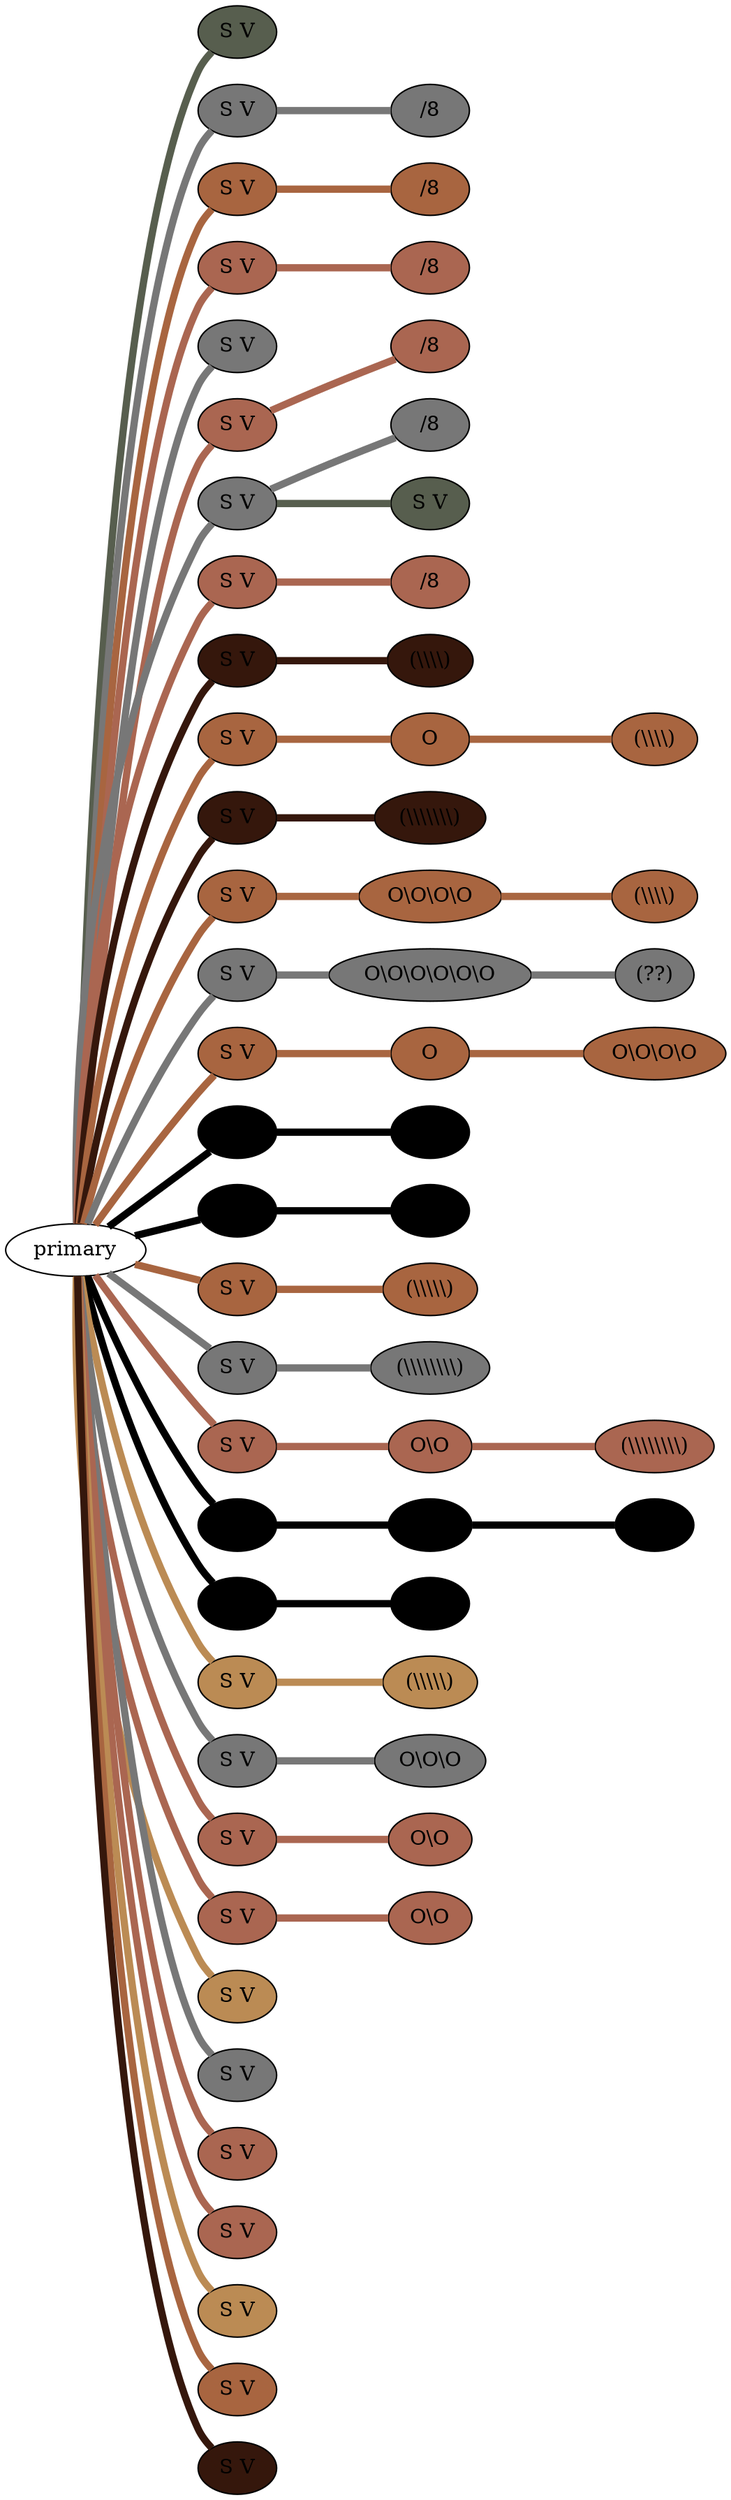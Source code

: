 graph {
 graph [rankdir=LR]
"1" [qtype="pendant_node", pendant_colors="#575E4E,#A86540,#673923", pendant_ply="S", pendant_attach="V", pendant_length="42", label="S V", style=filled, fillcolor="#575E4E"]
"primary" -- "1" [qtype="pendant_link",penwidth=5,color="#575E4E"]
"2" [qtype="pendant_node", pendant_colors="#777777", pendant_ply="S", pendant_attach="V", pendant_length="51", label="S V", style=filled, fillcolor="#777777"]
"primary" -- "2" [qtype="pendant_link",penwidth=5,color="#777777"]
"2:0" [qtype="knot_node", knot_value="1", knot_type="E", knot_position="15.0", knot_spin="S", label="/8", style=filled, fillcolor="#777777"]
"2" -- "2:0" [qtype="knot_link",penwidth=5,color="#777777"]
"3" [qtype="pendant_node", pendant_colors="#A86540", pendant_ply="S", pendant_attach="V", pendant_length="29", label="S V", style=filled, fillcolor="#A86540"]
"primary" -- "3" [qtype="pendant_link",penwidth=5,color="#A86540"]
"3:0" [qtype="knot_node", knot_value="1", knot_type="E", knot_position="14.0", knot_spin="S", label="/8", style=filled, fillcolor="#A86540"]
"3" -- "3:0" [qtype="knot_link",penwidth=5,color="#A86540"]
"4" [qtype="pendant_node", pendant_colors="#AA6651", pendant_ply="S", pendant_attach="V", pendant_length="39", label="S V", style=filled, fillcolor="#AA6651"]
"primary" -- "4" [qtype="pendant_link",penwidth=5,color="#AA6651"]
"4:0" [qtype="knot_node", knot_value="1", knot_type="E", knot_position="13.5", knot_spin="S", label="/8", style=filled, fillcolor="#AA6651"]
"4" -- "4:0" [qtype="knot_link",penwidth=5,color="#AA6651"]
"5" [qtype="pendant_node", pendant_colors="#777777", pendant_ply="S", pendant_attach="V", pendant_length="49", label="S V", style=filled, fillcolor="#777777"]
"primary" -- "5" [qtype="pendant_link",penwidth=5,color="#777777"]
"6" [qtype="pendant_node", pendant_colors="#AA6651", pendant_ply="S", pendant_attach="V", pendant_length="30", label="S V", style=filled, fillcolor="#AA6651"]
"primary" -- "6" [qtype="pendant_link",penwidth=5,color="#AA6651"]
"6:0" [qtype="knot_node", knot_value="1", knot_type="E", knot_position="14.5", knot_spin="S", label="/8", style=filled, fillcolor="#AA6651"]
"6" -- "6:0" [qtype="knot_link",penwidth=5,color="#AA6651"]
"7" [qtype="pendant_node", pendant_colors="#777777", pendant_ply="S", pendant_attach="V", pendant_length="49", label="S V", style=filled, fillcolor="#777777"]
"primary" -- "7" [qtype="pendant_link",penwidth=5,color="#777777"]
"7:0" [qtype="knot_node", knot_value="1", knot_type="E", knot_position="13.5", knot_spin="S", label="/8", style=filled, fillcolor="#777777"]
"7" -- "7:0" [qtype="knot_link",penwidth=5,color="#777777"]
"7s1" [qtype="pendant_node", pendant_colors="#575E4E", pendant_ply="S", pendant_attach="V", pendant_length="20", label="S V", style=filled, fillcolor="#575E4E"]
"7" -- "7s1" [qtype="pendant_link",penwidth=5,color="#575E4E"]
"8" [qtype="pendant_node", pendant_colors="#AA6651,#777777", pendant_ply="S", pendant_attach="V", pendant_length="29", label="S V", style=filled, fillcolor="#AA6651"]
"primary" -- "8" [qtype="pendant_link",penwidth=5,color="#AA6651"]
"8:0" [qtype="knot_node", knot_value="1", knot_type="E", knot_position="12.0", knot_spin="S", label="/8", style=filled, fillcolor="#AA6651"]
"8" -- "8:0" [qtype="knot_link",penwidth=5,color="#AA6651"]
"9" [qtype="pendant_node", pendant_colors="#35170C", pendant_ply="S", pendant_attach="V", pendant_length="50", label="S V", style=filled, fillcolor="#35170C"]
"primary" -- "9" [qtype="pendant_link",penwidth=5,color="#35170C"]
"9:0" [qtype="knot_node", knot_value="4", knot_type="L", knot_position="12.0", knot_spin="Z", label="(\\\\\\\\)", style=filled, fillcolor="#35170C"]
"9" -- "9:0" [qtype="knot_link",penwidth=5,color="#35170C"]
"10" [qtype="pendant_node", pendant_colors="#A86540,#777777", pendant_ply="S", pendant_attach="V", pendant_length="45", label="S V", style=filled, fillcolor="#A86540"]
"primary" -- "10" [qtype="pendant_link",penwidth=5,color="#A86540"]
"10:0" [qtype="knot_node", knot_value="1", knot_type="S", knot_position="8.5", knot_spin="Z", label="O", style=filled, fillcolor="#A86540"]
"10" -- "10:0" [qtype="knot_link",penwidth=5,color="#A86540"]
"10:1" [qtype="knot_node", knot_value="4", knot_type="L", knot_position="13.5", knot_spin="Z", label="(\\\\\\\\)", style=filled, fillcolor="#A86540"]
"10:0" -- "10:1" [qtype="knot_link",penwidth=5,color="#A86540"]
"11" [qtype="pendant_node", pendant_colors="#35170C,#777777", pendant_ply="S", pendant_attach="V", pendant_length="39", label="S V", style=filled, fillcolor="#35170C"]
"primary" -- "11" [qtype="pendant_link",penwidth=5,color="#35170C"]
"11:0" [qtype="knot_node", knot_value="7", knot_type="L", knot_position="14.0", knot_spin="Z", label="(\\\\\\\\\\\\\\)", style=filled, fillcolor="#35170C"]
"11" -- "11:0" [qtype="knot_link",penwidth=5,color="#35170C"]
"12" [qtype="pendant_node", pendant_colors="#A86540", pendant_ply="S", pendant_attach="V", pendant_length="47", label="S V", style=filled, fillcolor="#A86540"]
"primary" -- "12" [qtype="pendant_link",penwidth=5,color="#A86540"]
"12:0" [qtype="knot_node", knot_value="4", knot_type="S", knot_position="6.0", knot_spin="Z", label="O\\O\\O\\O", style=filled, fillcolor="#A86540"]
"12" -- "12:0" [qtype="knot_link",penwidth=5,color="#A86540"]
"12:1" [qtype="knot_node", knot_value="4", knot_type="L", knot_position="14.0", knot_spin="Z", label="(\\\\\\\\)", style=filled, fillcolor="#A86540"]
"12:0" -- "12:1" [qtype="knot_link",penwidth=5,color="#A86540"]
"13" [qtype="pendant_node", pendant_colors="#777777", pendant_ply="S", pendant_attach="V", pendant_length="38", label="S V", style=filled, fillcolor="#777777"]
"primary" -- "13" [qtype="pendant_link",penwidth=5,color="#777777"]
"13:0" [qtype="knot_node", knot_value="6", knot_type="S", knot_position="5.5", knot_spin="Z", label="O\\O\\O\\O\\O\\O", style=filled, fillcolor="#777777"]
"13" -- "13:0" [qtype="knot_link",penwidth=5,color="#777777"]
"13:1" [qtype="knot_node", knot_value="2", knot_type="L", knot_position="14.5", knot_spin="ZS", label="(??)", style=filled, fillcolor="#777777"]
"13:0" -- "13:1" [qtype="knot_link",penwidth=5,color="#777777"]
"14" [qtype="pendant_node", pendant_colors="#A86540", pendant_ply="S", pendant_attach="V", pendant_length="35", label="S V", style=filled, fillcolor="#A86540"]
"primary" -- "14" [qtype="pendant_link",penwidth=5,color="#A86540"]
"14:0" [qtype="knot_node", knot_value="1", knot_type="S", knot_position="2.5", knot_spin="Z", label="O", style=filled, fillcolor="#A86540"]
"14" -- "14:0" [qtype="knot_link",penwidth=5,color="#A86540"]
"14:1" [qtype="knot_node", knot_value="4", knot_type="S", knot_position="5.0", knot_spin="Z", label="O\\O\\O\\O", style=filled, fillcolor="#A86540"]
"14:0" -- "14:1" [qtype="knot_link",penwidth=5,color="#A86540"]
"15" [qtype="pendant_node", pendant_colors="#000000", pendant_ply="S", pendant_attach="V", pendant_length="42", label="S V", style=filled, fillcolor="#000000"]
"primary" -- "15" [qtype="pendant_link",penwidth=5,color="#000000"]
"15:0" [qtype="knot_node", knot_value="1", knot_type="S", knot_position="2.5", knot_spin="Z", label="O", style=filled, fillcolor="#000000"]
"15" -- "15:0" [qtype="knot_link",penwidth=5,color="#000000"]
"16" [qtype="pendant_node", pendant_colors="#000000,#777777", pendant_ply="S", pendant_attach="V", pendant_length="36", label="S V", style=filled, fillcolor="#000000"]
"primary" -- "16" [qtype="pendant_link",penwidth=5,color="#000000"]
"16:0" [qtype="knot_node", knot_value="1", knot_type="E", knot_position="12.5", knot_spin="S", label="/8", style=filled, fillcolor="#000000"]
"16" -- "16:0" [qtype="knot_link",penwidth=5,color="#000000"]
"17" [qtype="pendant_node", pendant_colors="#A86540", pendant_ply="S", pendant_attach="V", pendant_length="41", label="S V", style=filled, fillcolor="#A86540"]
"primary" -- "17" [qtype="pendant_link",penwidth=5,color="#A86540"]
"17:0" [qtype="knot_node", knot_value="5", knot_type="L", knot_position="13.5", knot_spin="Z", label="(\\\\\\\\\\)", style=filled, fillcolor="#A86540"]
"17" -- "17:0" [qtype="knot_link",penwidth=5,color="#A86540"]
"18" [qtype="pendant_node", pendant_colors="#777777", pendant_ply="S", pendant_attach="V", pendant_length="50", label="S V", style=filled, fillcolor="#777777"]
"primary" -- "18" [qtype="pendant_link",penwidth=5,color="#777777"]
"18:0" [qtype="knot_node", knot_value="8", knot_type="L", knot_position="13.0", knot_spin="Z", label="(\\\\\\\\\\\\\\\\)", style=filled, fillcolor="#777777"]
"18" -- "18:0" [qtype="knot_link",penwidth=5,color="#777777"]
"19" [qtype="pendant_node", pendant_colors="#AA6651,#A86540", pendant_ply="S", pendant_attach="V", pendant_length="44", label="S V", style=filled, fillcolor="#AA6651"]
"primary" -- "19" [qtype="pendant_link",penwidth=5,color="#AA6651"]
"19:0" [qtype="knot_node", knot_value="2", knot_type="S", knot_position="9.0", knot_spin="Z", label="O\\O", style=filled, fillcolor="#AA6651"]
"19" -- "19:0" [qtype="knot_link",penwidth=5,color="#AA6651"]
"19:1" [qtype="knot_node", knot_value="8", knot_type="L", knot_position="13.5", knot_spin="Z", label="(\\\\\\\\\\\\\\\\)", style=filled, fillcolor="#AA6651"]
"19:0" -- "19:1" [qtype="knot_link",penwidth=5,color="#AA6651"]
"20" [qtype="pendant_node", pendant_colors="#000000", pendant_ply="S", pendant_attach="V", pendant_length="40", label="S V", style=filled, fillcolor="#000000"]
"primary" -- "20" [qtype="pendant_link",penwidth=5,color="#000000"]
"20:0" [qtype="knot_node", knot_value="2", knot_type="S", knot_position="8.5", knot_spin="Z", label="O\\O", style=filled, fillcolor="#000000"]
"20" -- "20:0" [qtype="knot_link",penwidth=5,color="#000000"]
"20:1" [qtype="knot_node", knot_value="2", knot_type="L", knot_position="13.0", knot_spin="Z", label="(\\\\)", style=filled, fillcolor="#000000"]
"20:0" -- "20:1" [qtype="knot_link",penwidth=5,color="#000000"]
"21" [qtype="pendant_node", pendant_colors="#000000,#777777", pendant_ply="S", pendant_attach="V", pendant_length="37", label="S V", style=filled, fillcolor="#000000"]
"primary" -- "21" [qtype="pendant_link",penwidth=5,color="#000000"]
"21:0" [qtype="knot_node", knot_value="2", knot_type="L", knot_position="12.5", knot_spin="Z", label="(\\\\)", style=filled, fillcolor="#000000"]
"21" -- "21:0" [qtype="knot_link",penwidth=5,color="#000000"]
"22" [qtype="pendant_node", pendant_colors="#BB8B54", pendant_ply="S", pendant_attach="V", pendant_length="51", label="S V", style=filled, fillcolor="#BB8B54"]
"primary" -- "22" [qtype="pendant_link",penwidth=5,color="#BB8B54"]
"22:0" [qtype="knot_node", knot_value="5", knot_type="L", knot_position="13.5", knot_spin="Z", label="(\\\\\\\\\\)", style=filled, fillcolor="#BB8B54"]
"22" -- "22:0" [qtype="knot_link",penwidth=5,color="#BB8B54"]
"23" [qtype="pendant_node", pendant_colors="#777777", pendant_ply="S", pendant_attach="V", pendant_length="46", label="S V", style=filled, fillcolor="#777777"]
"primary" -- "23" [qtype="pendant_link",penwidth=5,color="#777777"]
"23:0" [qtype="knot_node", knot_value="3", knot_type="S", knot_position="9.5", knot_spin="Z", label="O\\O\\O", style=filled, fillcolor="#777777"]
"23" -- "23:0" [qtype="knot_link",penwidth=5,color="#777777"]
"24" [qtype="pendant_node", pendant_colors="#AA6651,#A86540", pendant_ply="S", pendant_attach="V", pendant_length="40", label="S V", style=filled, fillcolor="#AA6651"]
"primary" -- "24" [qtype="pendant_link",penwidth=5,color="#AA6651"]
"24:0" [qtype="knot_node", knot_value="2", knot_type="S", knot_position="9.5", knot_spin="Z", label="O\\O", style=filled, fillcolor="#AA6651"]
"24" -- "24:0" [qtype="knot_link",penwidth=5,color="#AA6651"]
"25" [qtype="pendant_node", pendant_colors="#AA6651", pendant_ply="S", pendant_attach="V", pendant_length="40", label="S V", style=filled, fillcolor="#AA6651"]
"primary" -- "25" [qtype="pendant_link",penwidth=5,color="#AA6651"]
"25:0" [qtype="knot_node", knot_value="2", knot_type="S", knot_position="5.5", knot_spin="Z", label="O\\O", style=filled, fillcolor="#AA6651"]
"25" -- "25:0" [qtype="knot_link",penwidth=5,color="#AA6651"]
"26" [qtype="pendant_node", pendant_colors="#BB8B54", pendant_ply="S", pendant_attach="V", pendant_length="33", label="S V", style=filled, fillcolor="#BB8B54"]
"primary" -- "26" [qtype="pendant_link",penwidth=5,color="#BB8B54"]
"27" [qtype="pendant_node", pendant_colors="#777777", pendant_ply="S", pendant_attach="V", pendant_length="55", label="S V", style=filled, fillcolor="#777777"]
"primary" -- "27" [qtype="pendant_link",penwidth=5,color="#777777"]
"28" [qtype="pendant_node", pendant_colors="#AA6651", pendant_ply="S", pendant_attach="V", pendant_length="47", label="S V", style=filled, fillcolor="#AA6651"]
"primary" -- "28" [qtype="pendant_link",penwidth=5,color="#AA6651"]
"29" [qtype="pendant_node", pendant_colors="#AA6651", pendant_ply="S", pendant_attach="V", pendant_length="37", label="S V", style=filled, fillcolor="#AA6651"]
"primary" -- "29" [qtype="pendant_link",penwidth=5,color="#AA6651"]
"30" [qtype="pendant_node", pendant_colors="#BB8B54", pendant_ply="S", pendant_attach="V", pendant_length="44", label="S V", style=filled, fillcolor="#BB8B54"]
"primary" -- "30" [qtype="pendant_link",penwidth=5,color="#BB8B54"]
"31" [qtype="pendant_node", pendant_colors="#A86540,#777777", pendant_ply="S", pendant_attach="V", pendant_length="50", label="S V", style=filled, fillcolor="#A86540"]
"primary" -- "31" [qtype="pendant_link",penwidth=5,color="#A86540"]
"32" [qtype="pendant_node", pendant_colors="#35170C,#777777", pendant_ply="S", pendant_attach="V", pendant_length="55", label="S V", style=filled, fillcolor="#35170C"]
"primary" -- "32" [qtype="pendant_link",penwidth=5,color="#35170C"]
}
